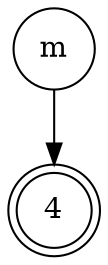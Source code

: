 digraph {   
    node [shape = doublecircle, color = black] 4 ;
    node [shape = circle];
    node [color= black];
    m -> 4;	
}